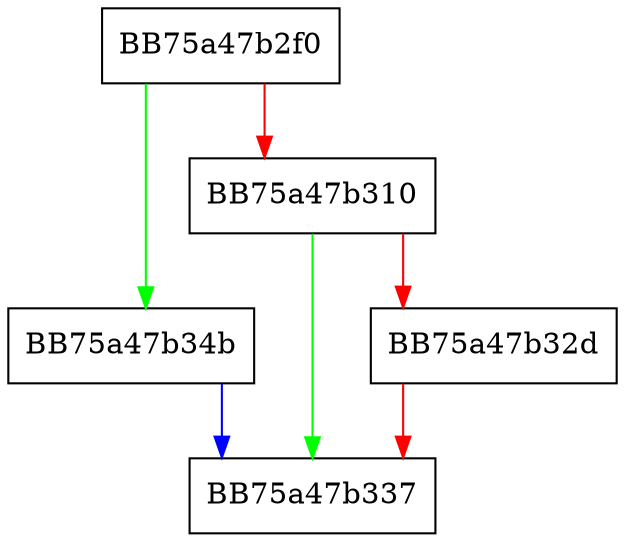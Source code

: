 digraph createAggContext {
  node [shape="box"];
  graph [splines=ortho];
  BB75a47b2f0 -> BB75a47b34b [color="green"];
  BB75a47b2f0 -> BB75a47b310 [color="red"];
  BB75a47b310 -> BB75a47b337 [color="green"];
  BB75a47b310 -> BB75a47b32d [color="red"];
  BB75a47b32d -> BB75a47b337 [color="red"];
  BB75a47b34b -> BB75a47b337 [color="blue"];
}